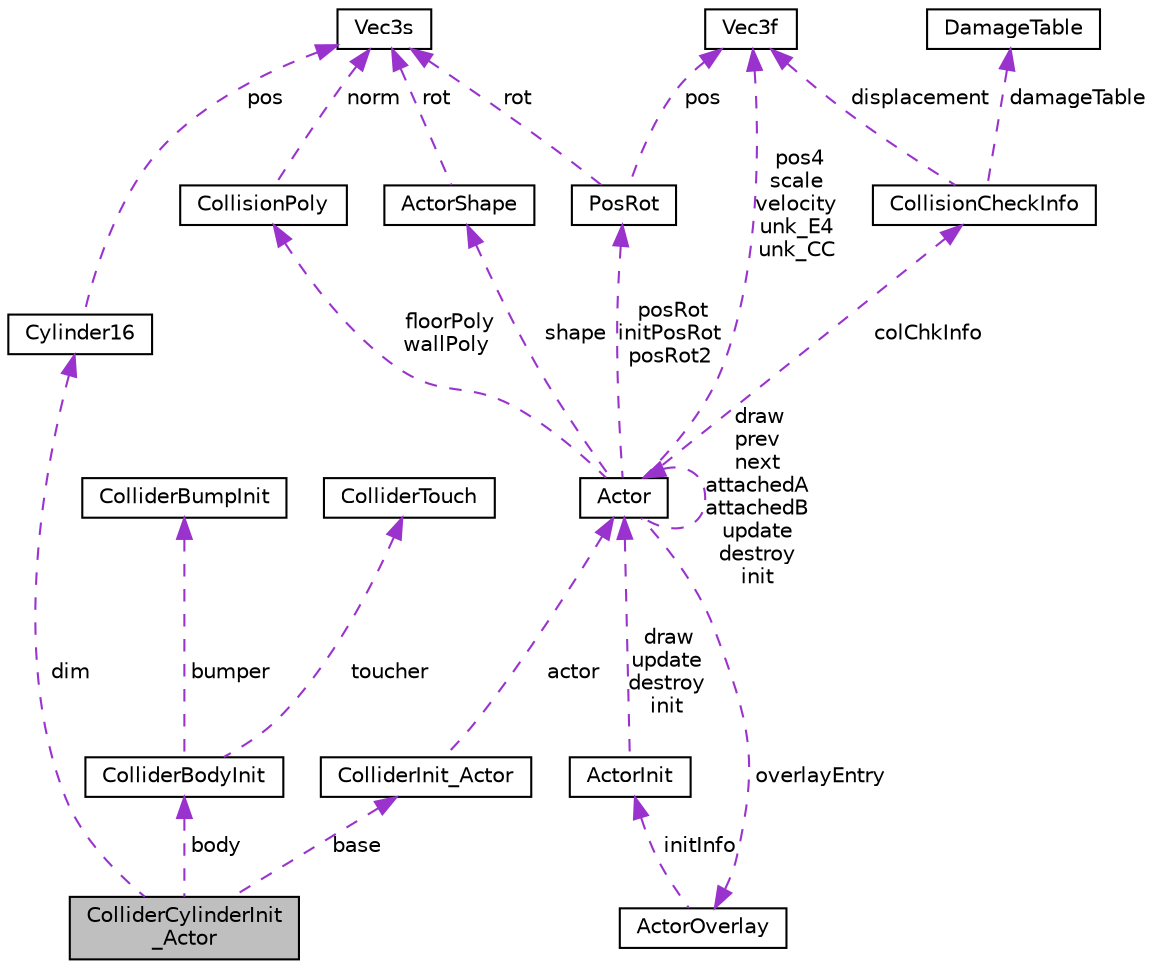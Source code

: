 digraph "ColliderCylinderInit_Actor"
{
 // LATEX_PDF_SIZE
  edge [fontname="Helvetica",fontsize="10",labelfontname="Helvetica",labelfontsize="10"];
  node [fontname="Helvetica",fontsize="10",shape=record];
  Node1 [label="ColliderCylinderInit\l_Actor",height=0.2,width=0.4,color="black", fillcolor="grey75", style="filled", fontcolor="black",tooltip=" "];
  Node2 -> Node1 [dir="back",color="darkorchid3",fontsize="10",style="dashed",label=" dim" ,fontname="Helvetica"];
  Node2 [label="Cylinder16",height=0.2,width=0.4,color="black", fillcolor="white", style="filled",URL="$db/d55/structCylinder16.html",tooltip=" "];
  Node3 -> Node2 [dir="back",color="darkorchid3",fontsize="10",style="dashed",label=" pos" ,fontname="Helvetica"];
  Node3 [label="Vec3s",height=0.2,width=0.4,color="black", fillcolor="white", style="filled",URL="$d8/d79/structVec3s.html",tooltip=" "];
  Node4 -> Node1 [dir="back",color="darkorchid3",fontsize="10",style="dashed",label=" body" ,fontname="Helvetica"];
  Node4 [label="ColliderBodyInit",height=0.2,width=0.4,color="black", fillcolor="white", style="filled",URL="$d5/d92/structColliderBodyInit.html",tooltip=" "];
  Node5 -> Node4 [dir="back",color="darkorchid3",fontsize="10",style="dashed",label=" bumper" ,fontname="Helvetica"];
  Node5 [label="ColliderBumpInit",height=0.2,width=0.4,color="black", fillcolor="white", style="filled",URL="$dc/daa/structColliderBumpInit.html",tooltip=" "];
  Node6 -> Node4 [dir="back",color="darkorchid3",fontsize="10",style="dashed",label=" toucher" ,fontname="Helvetica"];
  Node6 [label="ColliderTouch",height=0.2,width=0.4,color="black", fillcolor="white", style="filled",URL="$da/d5d/structColliderTouch.html",tooltip=" "];
  Node7 -> Node1 [dir="back",color="darkorchid3",fontsize="10",style="dashed",label=" base" ,fontname="Helvetica"];
  Node7 [label="ColliderInit_Actor",height=0.2,width=0.4,color="black", fillcolor="white", style="filled",URL="$d6/da1/structColliderInit__Actor.html",tooltip=" "];
  Node8 -> Node7 [dir="back",color="darkorchid3",fontsize="10",style="dashed",label=" actor" ,fontname="Helvetica"];
  Node8 [label="Actor",height=0.2,width=0.4,color="black", fillcolor="white", style="filled",URL="$dd/da2/structActor.html",tooltip=" "];
  Node8 -> Node8 [dir="back",color="darkorchid3",fontsize="10",style="dashed",label=" draw\nprev\nnext\nattachedA\nattachedB\nupdate\ndestroy\ninit" ,fontname="Helvetica"];
  Node9 -> Node8 [dir="back",color="darkorchid3",fontsize="10",style="dashed",label=" posRot\ninitPosRot\nposRot2" ,fontname="Helvetica"];
  Node9 [label="PosRot",height=0.2,width=0.4,color="black", fillcolor="white", style="filled",URL="$d5/dba/structPosRot.html",tooltip=" "];
  Node3 -> Node9 [dir="back",color="darkorchid3",fontsize="10",style="dashed",label=" rot" ,fontname="Helvetica"];
  Node10 -> Node9 [dir="back",color="darkorchid3",fontsize="10",style="dashed",label=" pos" ,fontname="Helvetica"];
  Node10 [label="Vec3f",height=0.2,width=0.4,color="black", fillcolor="white", style="filled",URL="$d0/dc7/structVec3f.html",tooltip=" "];
  Node11 -> Node8 [dir="back",color="darkorchid3",fontsize="10",style="dashed",label=" overlayEntry" ,fontname="Helvetica"];
  Node11 [label="ActorOverlay",height=0.2,width=0.4,color="black", fillcolor="white", style="filled",URL="$d4/d76/structActorOverlay.html",tooltip=" "];
  Node12 -> Node11 [dir="back",color="darkorchid3",fontsize="10",style="dashed",label=" initInfo" ,fontname="Helvetica"];
  Node12 [label="ActorInit",height=0.2,width=0.4,color="black", fillcolor="white", style="filled",URL="$d6/dc9/structActorInit.html",tooltip=" "];
  Node8 -> Node12 [dir="back",color="darkorchid3",fontsize="10",style="dashed",label=" draw\nupdate\ndestroy\ninit" ,fontname="Helvetica"];
  Node13 -> Node8 [dir="back",color="darkorchid3",fontsize="10",style="dashed",label=" shape" ,fontname="Helvetica"];
  Node13 [label="ActorShape",height=0.2,width=0.4,color="black", fillcolor="white", style="filled",URL="$d2/d09/structActorShape.html",tooltip=" "];
  Node3 -> Node13 [dir="back",color="darkorchid3",fontsize="10",style="dashed",label=" rot" ,fontname="Helvetica"];
  Node14 -> Node8 [dir="back",color="darkorchid3",fontsize="10",style="dashed",label=" colChkInfo" ,fontname="Helvetica"];
  Node14 [label="CollisionCheckInfo",height=0.2,width=0.4,color="black", fillcolor="white", style="filled",URL="$d0/d20/structCollisionCheckInfo.html",tooltip=" "];
  Node15 -> Node14 [dir="back",color="darkorchid3",fontsize="10",style="dashed",label=" damageTable" ,fontname="Helvetica"];
  Node15 [label="DamageTable",height=0.2,width=0.4,color="black", fillcolor="white", style="filled",URL="$da/da9/structDamageTable.html",tooltip=" "];
  Node10 -> Node14 [dir="back",color="darkorchid3",fontsize="10",style="dashed",label=" displacement" ,fontname="Helvetica"];
  Node16 -> Node8 [dir="back",color="darkorchid3",fontsize="10",style="dashed",label=" floorPoly\nwallPoly" ,fontname="Helvetica"];
  Node16 [label="CollisionPoly",height=0.2,width=0.4,color="black", fillcolor="white", style="filled",URL="$de/de9/structCollisionPoly.html",tooltip=" "];
  Node3 -> Node16 [dir="back",color="darkorchid3",fontsize="10",style="dashed",label=" norm" ,fontname="Helvetica"];
  Node10 -> Node8 [dir="back",color="darkorchid3",fontsize="10",style="dashed",label=" pos4\nscale\nvelocity\nunk_E4\nunk_CC" ,fontname="Helvetica"];
}
